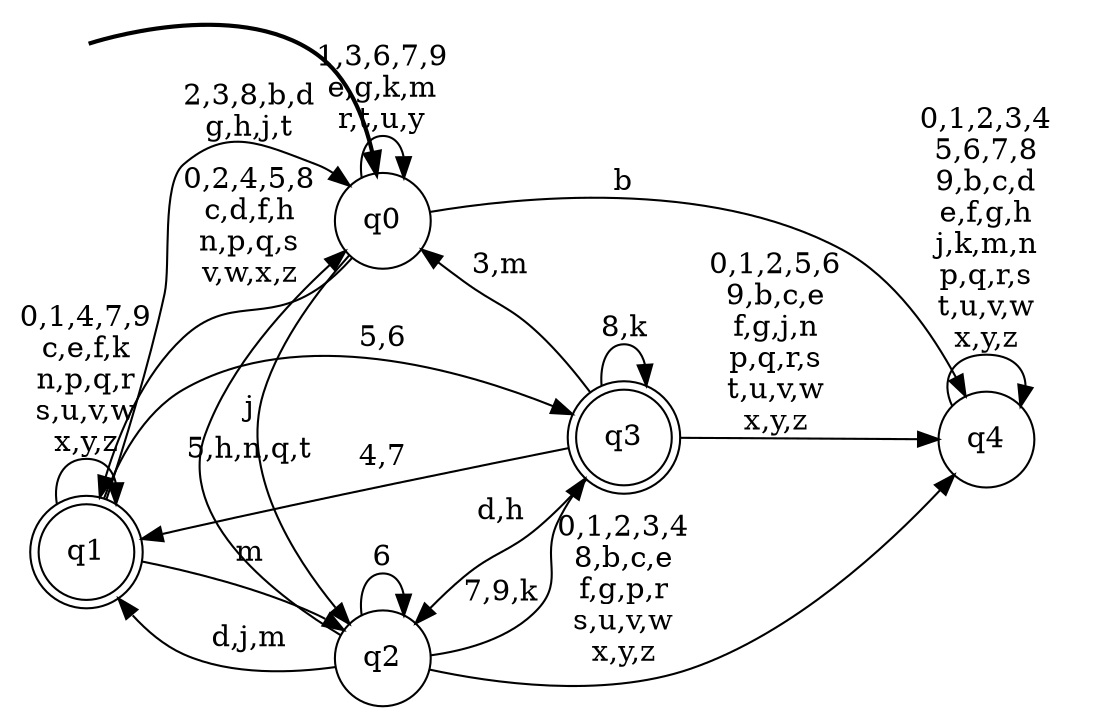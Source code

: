 digraph BlueStar {
__start0 [style = invis, shape = none, label = "", width = 0, height = 0];

rankdir=LR;
size="8,5";

s0 [style="filled", color="black", fillcolor="white" shape="circle", label="q0"];
s1 [style="rounded,filled", color="black", fillcolor="white" shape="doublecircle", label="q1"];
s2 [style="filled", color="black", fillcolor="white" shape="circle", label="q2"];
s3 [style="rounded,filled", color="black", fillcolor="white" shape="doublecircle", label="q3"];
s4 [style="filled", color="black", fillcolor="white" shape="circle", label="q4"];
subgraph cluster_main { 
	graph [pad=".75", ranksep="0.15", nodesep="0.15"];
	 style=invis; 
	__start0 -> s0 [penwidth=2];
}
s0 -> s0 [label="1,3,6,7,9\ne,g,k,m\nr,t,u,y"];
s0 -> s1 [label="0,2,4,5,8\nc,d,f,h\nn,p,q,s\nv,w,x,z"];
s0 -> s2 [label="j"];
s0 -> s4 [label="b"];
s1 -> s0 [label="2,3,8,b,d\ng,h,j,t"];
s1 -> s1 [label="0,1,4,7,9\nc,e,f,k\nn,p,q,r\ns,u,v,w\nx,y,z"];
s1 -> s2 [label="m"];
s1 -> s3 [label="5,6"];
s2 -> s0 [label="5,h,n,q,t"];
s2 -> s1 [label="d,j,m"];
s2 -> s2 [label="6"];
s2 -> s3 [label="7,9,k"];
s2 -> s4 [label="0,1,2,3,4\n8,b,c,e\nf,g,p,r\ns,u,v,w\nx,y,z"];
s3 -> s0 [label="3,m"];
s3 -> s1 [label="4,7"];
s3 -> s2 [label="d,h"];
s3 -> s3 [label="8,k"];
s3 -> s4 [label="0,1,2,5,6\n9,b,c,e\nf,g,j,n\np,q,r,s\nt,u,v,w\nx,y,z"];
s4 -> s4 [label="0,1,2,3,4\n5,6,7,8\n9,b,c,d\ne,f,g,h\nj,k,m,n\np,q,r,s\nt,u,v,w\nx,y,z"];

}